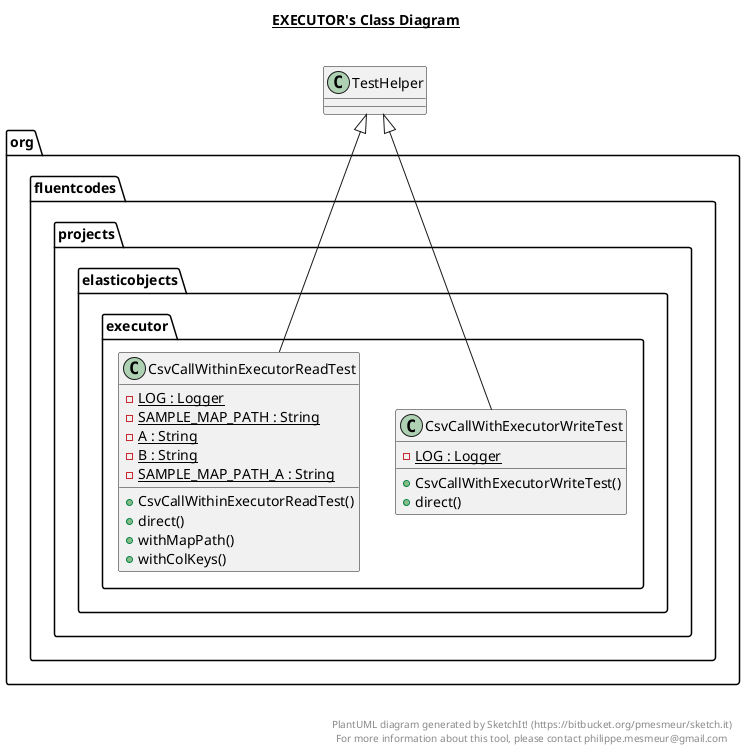 @startuml

title __EXECUTOR's Class Diagram__\n

  package org.fluentcodes.projects.elasticobjects {
    package org.fluentcodes.projects.elasticobjects.executor {
      class CsvCallWithExecutorWriteTest {
          {static} - LOG : Logger
          + CsvCallWithExecutorWriteTest()
          + direct()
      }
    }
  }
  

  package org.fluentcodes.projects.elasticobjects {
    package org.fluentcodes.projects.elasticobjects.executor {
      class CsvCallWithinExecutorReadTest {
          {static} - LOG : Logger
          {static} - SAMPLE_MAP_PATH : String
          {static} - A : String
          {static} - B : String
          {static} - SAMPLE_MAP_PATH_A : String
          + CsvCallWithinExecutorReadTest()
          + direct()
          + withMapPath()
          + withColKeys()
      }
    }
  }
  

  CsvCallWithExecutorWriteTest -up-|> TestHelper
  CsvCallWithinExecutorReadTest -up-|> TestHelper


right footer


PlantUML diagram generated by SketchIt! (https://bitbucket.org/pmesmeur/sketch.it)
For more information about this tool, please contact philippe.mesmeur@gmail.com
endfooter

@enduml
